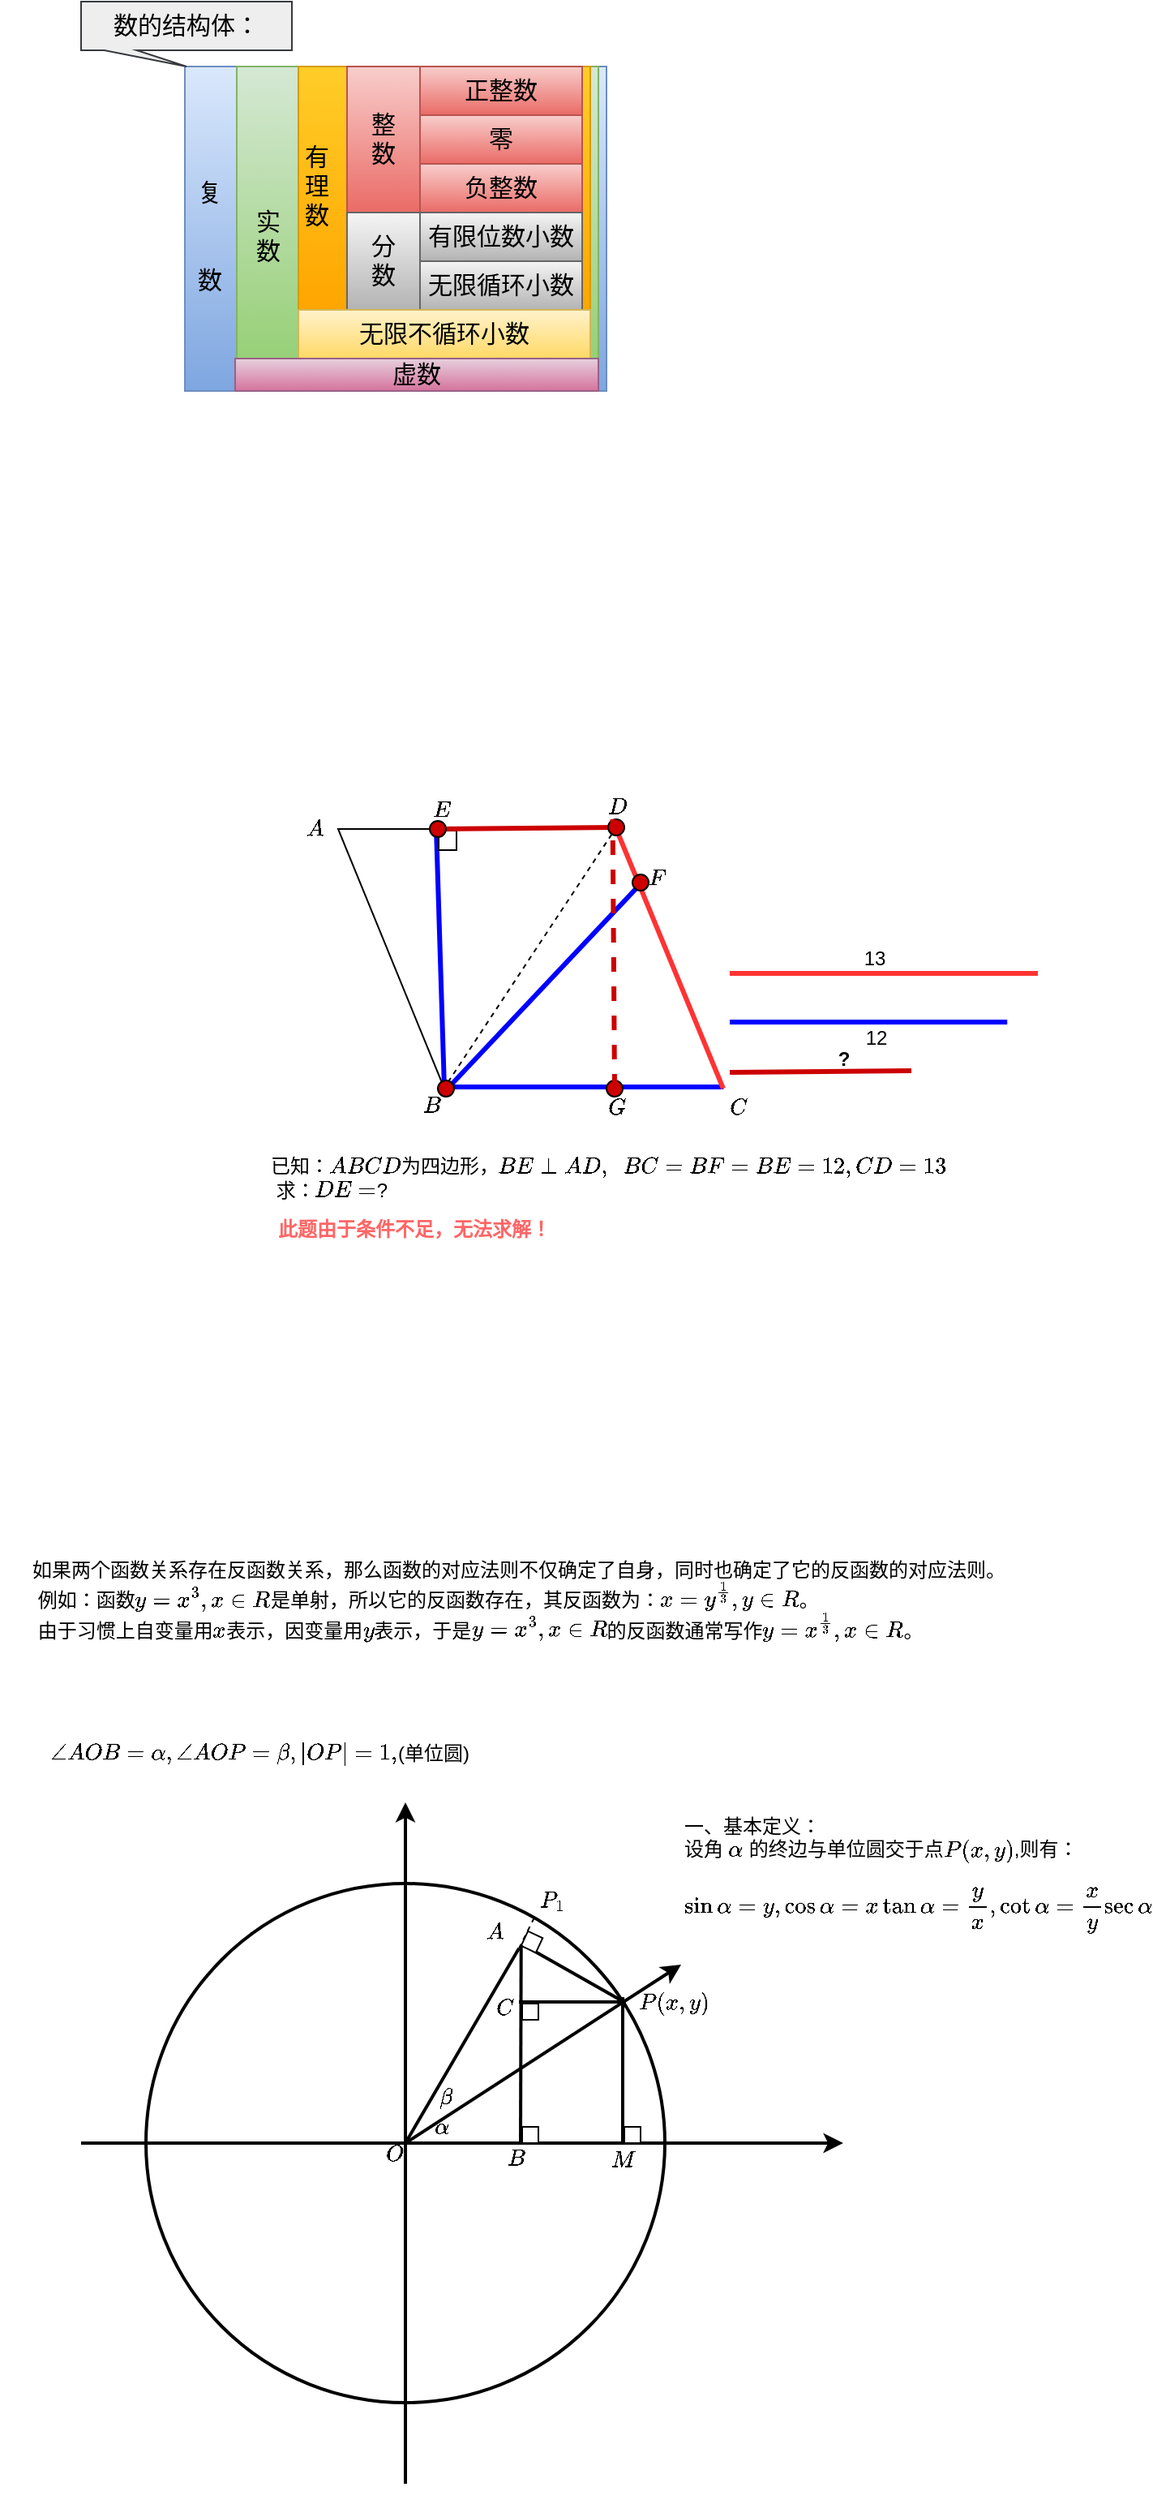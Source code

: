 <mxfile version="15.7.3" type="github">
  <diagram id="D1NhMnVbxvzPtjnGz45q" name="第 1 页">
    <mxGraphModel dx="661" dy="1906" grid="1" gridSize="10" guides="1" tooltips="1" connect="1" arrows="1" fold="1" page="1" pageScale="1" pageWidth="827" pageHeight="1169" math="1" shadow="0">
      <root>
        <mxCell id="0" />
        <mxCell id="1" parent="0" />
        <mxCell id="arEP-9Fb-EKLccg9OAlE-1" value="" style="ellipse;whiteSpace=wrap;html=1;aspect=fixed;fillColor=none;strokeWidth=2;" parent="1" vertex="1">
          <mxGeometry x="120" y="80" width="320" height="320" as="geometry" />
        </mxCell>
        <mxCell id="arEP-9Fb-EKLccg9OAlE-2" value="" style="endArrow=classic;html=1;rounded=0;strokeWidth=2;" parent="1" edge="1">
          <mxGeometry width="50" height="50" relative="1" as="geometry">
            <mxPoint x="80" y="240" as="sourcePoint" />
            <mxPoint x="550" y="240" as="targetPoint" />
          </mxGeometry>
        </mxCell>
        <mxCell id="arEP-9Fb-EKLccg9OAlE-4" value="" style="endArrow=classic;html=1;rounded=0;strokeWidth=2;" parent="1" edge="1">
          <mxGeometry width="50" height="50" relative="1" as="geometry">
            <mxPoint x="280" y="240" as="sourcePoint" />
            <mxPoint x="450" y="130" as="targetPoint" />
          </mxGeometry>
        </mxCell>
        <mxCell id="arEP-9Fb-EKLccg9OAlE-5" value="$$\alpha$$" style="text;html=1;align=center;verticalAlign=middle;resizable=0;points=[];autosize=1;strokeColor=none;fillColor=none;" parent="1" vertex="1">
          <mxGeometry x="267" y="220" width="70" height="20" as="geometry" />
        </mxCell>
        <mxCell id="arEP-9Fb-EKLccg9OAlE-7" value="$$P(x,y)$$" style="text;html=1;align=center;verticalAlign=middle;resizable=0;points=[];autosize=1;strokeColor=none;fillColor=none;" parent="1" vertex="1">
          <mxGeometry x="410" y="144" width="70" height="20" as="geometry" />
        </mxCell>
        <mxCell id="arEP-9Fb-EKLccg9OAlE-8" value="" style="endArrow=none;html=1;strokeWidth=2;rounded=0;" parent="1" edge="1">
          <mxGeometry width="50" height="50" relative="1" as="geometry">
            <mxPoint x="414" y="240" as="sourcePoint" />
            <mxPoint x="414" y="150" as="targetPoint" />
          </mxGeometry>
        </mxCell>
        <mxCell id="arEP-9Fb-EKLccg9OAlE-10" value="一、基本定义：&lt;br&gt;设角 \(\alpha\) 的终边与单位圆交于点`P(x,y)`,则有：&lt;br&gt;$$\sin\alpha = y , \cos\alpha = x \\&lt;br&gt;\tan\alpha = \frac{y}{x} , \cot\alpha = \frac{x}{y} \\&lt;br&gt;\sec\alpha=\frac{1}{x} , \csc\alpha=\frac{1}{y}$$" style="text;html=1;align=left;verticalAlign=middle;resizable=0;points=[];autosize=1;strokeColor=none;fillColor=none;" parent="1" vertex="1">
          <mxGeometry x="450" y="40" width="290" height="80" as="geometry" />
        </mxCell>
        <mxCell id="arEP-9Fb-EKLccg9OAlE-11" value="" style="endArrow=none;html=1;rounded=0;dashed=1;entryX=0.25;entryY=1;entryDx=0;entryDy=0;entryPerimeter=0;" parent="1" target="arEP-9Fb-EKLccg9OAlE-14" edge="1">
          <mxGeometry width="50" height="50" relative="1" as="geometry">
            <mxPoint x="350" y="120" as="sourcePoint" />
            <mxPoint x="360" y="100" as="targetPoint" />
          </mxGeometry>
        </mxCell>
        <mxCell id="arEP-9Fb-EKLccg9OAlE-12" value="" style="endArrow=none;html=1;rounded=0;strokeWidth=2;" parent="1" edge="1">
          <mxGeometry width="50" height="50" relative="1" as="geometry">
            <mxPoint x="280" y="240" as="sourcePoint" />
            <mxPoint x="350" y="120" as="targetPoint" />
          </mxGeometry>
        </mxCell>
        <mxCell id="arEP-9Fb-EKLccg9OAlE-13" value="`A`" style="text;html=1;align=center;verticalAlign=middle;resizable=0;points=[];autosize=1;strokeColor=none;fillColor=none;" parent="1" vertex="1">
          <mxGeometry x="320" y="100" width="30" height="20" as="geometry" />
        </mxCell>
        <mxCell id="arEP-9Fb-EKLccg9OAlE-14" value="`P_1`" style="text;html=1;align=center;verticalAlign=middle;resizable=0;points=[];autosize=1;strokeColor=none;fillColor=none;" parent="1" vertex="1">
          <mxGeometry x="350" y="80" width="40" height="20" as="geometry" />
        </mxCell>
        <mxCell id="arEP-9Fb-EKLccg9OAlE-15" value="" style="endArrow=none;html=1;rounded=0;startArrow=none;strokeWidth=2;" parent="1" edge="1">
          <mxGeometry width="50" height="50" relative="1" as="geometry">
            <mxPoint x="353" y="118" as="sourcePoint" />
            <mxPoint x="413" y="152" as="targetPoint" />
          </mxGeometry>
        </mxCell>
        <mxCell id="arEP-9Fb-EKLccg9OAlE-16" value="" style="rounded=0;whiteSpace=wrap;html=1;align=left;rotation=25;" parent="1" vertex="1">
          <mxGeometry x="353" y="111" width="10" height="10" as="geometry" />
        </mxCell>
        <mxCell id="arEP-9Fb-EKLccg9OAlE-17" value="" style="endArrow=none;html=1;rounded=0;exitX=1.067;exitY=0.9;exitDx=0;exitDy=0;exitPerimeter=0;entryX=0.069;entryY=1.125;entryDx=0;entryDy=0;entryPerimeter=0;" parent="1" source="arEP-9Fb-EKLccg9OAlE-13" target="arEP-9Fb-EKLccg9OAlE-16" edge="1">
          <mxGeometry width="50" height="50" relative="1" as="geometry">
            <mxPoint x="352.01" y="118" as="sourcePoint" />
            <mxPoint x="410.01" y="150" as="targetPoint" />
          </mxGeometry>
        </mxCell>
        <mxCell id="arEP-9Fb-EKLccg9OAlE-18" value="" style="rounded=0;whiteSpace=wrap;html=1;align=left;" parent="1" vertex="1">
          <mxGeometry x="415" y="230" width="10" height="10" as="geometry" />
        </mxCell>
        <mxCell id="arEP-9Fb-EKLccg9OAlE-20" value="" style="endArrow=none;html=1;rounded=0;entryX=0;entryY=1;entryDx=0;entryDy=0;strokeWidth=2;" parent="1" target="arEP-9Fb-EKLccg9OAlE-16" edge="1">
          <mxGeometry width="50" height="50" relative="1" as="geometry">
            <mxPoint x="351" y="240" as="sourcePoint" />
            <mxPoint x="480" y="420" as="targetPoint" />
          </mxGeometry>
        </mxCell>
        <mxCell id="arEP-9Fb-EKLccg9OAlE-21" value="" style="rounded=0;whiteSpace=wrap;html=1;align=left;" parent="1" vertex="1">
          <mxGeometry x="352" y="230" width="10" height="10" as="geometry" />
        </mxCell>
        <mxCell id="arEP-9Fb-EKLccg9OAlE-23" value="" style="endArrow=none;html=1;rounded=0;strokeWidth=2;" parent="1" edge="1">
          <mxGeometry width="50" height="50" relative="1" as="geometry">
            <mxPoint x="350" y="153" as="sourcePoint" />
            <mxPoint x="416" y="153" as="targetPoint" />
          </mxGeometry>
        </mxCell>
        <mxCell id="arEP-9Fb-EKLccg9OAlE-24" value="" style="rounded=0;whiteSpace=wrap;html=1;align=left;" parent="1" vertex="1">
          <mxGeometry x="352" y="154" width="10" height="10" as="geometry" />
        </mxCell>
        <mxCell id="arEP-9Fb-EKLccg9OAlE-25" value="`B`" style="text;html=1;align=center;verticalAlign=middle;resizable=0;points=[];autosize=1;strokeColor=none;fillColor=none;" parent="1" vertex="1">
          <mxGeometry x="333" y="239" width="30" height="20" as="geometry" />
        </mxCell>
        <mxCell id="arEP-9Fb-EKLccg9OAlE-26" value="`M`" style="text;html=1;align=center;verticalAlign=middle;resizable=0;points=[];autosize=1;strokeColor=none;fillColor=none;" parent="1" vertex="1">
          <mxGeometry x="399" y="240" width="30" height="20" as="geometry" />
        </mxCell>
        <mxCell id="arEP-9Fb-EKLccg9OAlE-27" value="`C`" style="text;html=1;align=center;verticalAlign=middle;resizable=0;points=[];autosize=1;strokeColor=none;fillColor=none;" parent="1" vertex="1">
          <mxGeometry x="326" y="147" width="30" height="20" as="geometry" />
        </mxCell>
        <mxCell id="arEP-9Fb-EKLccg9OAlE-28" value="`O`" style="text;html=1;align=center;verticalAlign=middle;resizable=0;points=[];autosize=1;strokeColor=none;fillColor=none;" parent="1" vertex="1">
          <mxGeometry x="258" y="237" width="30" height="20" as="geometry" />
        </mxCell>
        <mxCell id="arEP-9Fb-EKLccg9OAlE-30" value="`\beta`" style="text;html=1;align=center;verticalAlign=middle;resizable=0;points=[];autosize=1;strokeColor=none;fillColor=none;" parent="1" vertex="1">
          <mxGeometry x="280" y="202" width="50" height="20" as="geometry" />
        </mxCell>
        <mxCell id="arEP-9Fb-EKLccg9OAlE-32" value="`\angleAOB = \alpha ,\angleAOP=\beta, |OP|=1,`(单位圆)" style="text;html=1;align=center;verticalAlign=middle;resizable=0;points=[];autosize=1;strokeColor=none;fillColor=none;" parent="1" vertex="1">
          <mxGeometry x="30" y="-10" width="320" height="20" as="geometry" />
        </mxCell>
        <mxCell id="arEP-9Fb-EKLccg9OAlE-33" value="" style="endArrow=classic;html=1;rounded=0;strokeWidth=2;" parent="1" edge="1">
          <mxGeometry width="50" height="50" relative="1" as="geometry">
            <mxPoint x="280" y="450" as="sourcePoint" />
            <mxPoint x="280" y="30" as="targetPoint" />
          </mxGeometry>
        </mxCell>
        <mxCell id="arEP-9Fb-EKLccg9OAlE-34" value="如果两个函数关系存在反函数关系，那么函数的对应法则不仅确定了自身，同时也确定了它的反函数的对应法则。&lt;br&gt;&lt;span style=&quot;white-space: pre&quot;&gt; &lt;/span&gt;例如：函数`y=x^3,x\inR`是单射，所以它的反函数存在，其反函数为：`x=y^\frac{1}{3},y\inR`。&lt;br&gt;&lt;span style=&quot;white-space: pre&quot;&gt; &lt;/span&gt;由于习惯上自变量用`x`表示，因变量用`y`表示，于是`y=x^3,x\inR`的反函数通常写作`y=x^\frac{1}{3},x\inR`。" style="text;html=1;align=left;verticalAlign=middle;resizable=0;points=[];autosize=1;strokeColor=none;fillColor=none;" parent="1" vertex="1">
          <mxGeometry x="48" y="-120" width="620" height="50" as="geometry" />
        </mxCell>
        <mxCell id="OvjoM19Wtx1JefM6DFq4-18" value="" style="group" vertex="1" connectable="0" parent="1">
          <mxGeometry x="80" y="-1080" width="324" height="240" as="geometry" />
        </mxCell>
        <mxCell id="OvjoM19Wtx1JefM6DFq4-19" value="" style="rounded=0;whiteSpace=wrap;html=1;sketch=0;hachureGap=4;pointerEvents=0;fontFamily=Architects Daughter;fontSource=https%3A%2F%2Ffonts.googleapis.com%2Fcss%3Ffamily%3DArchitects%2BDaughter;fontSize=15;fillColor=#dae8fc;gradientColor=#7ea6e0;strokeColor=#6c8ebf;" vertex="1" parent="OvjoM19Wtx1JefM6DFq4-18">
          <mxGeometry x="64" y="40" width="260" height="200" as="geometry" />
        </mxCell>
        <mxCell id="OvjoM19Wtx1JefM6DFq4-20" value="" style="rounded=0;whiteSpace=wrap;html=1;sketch=0;hachureGap=4;pointerEvents=0;fontFamily=Architects Daughter;fontSource=https%3A%2F%2Ffonts.googleapis.com%2Fcss%3Ffamily%3DArchitects%2BDaughter;fontSize=15;fillColor=#d5e8d4;gradientColor=#97d077;strokeColor=#82b366;" vertex="1" parent="OvjoM19Wtx1JefM6DFq4-18">
          <mxGeometry x="96" y="40" width="223" height="180" as="geometry" />
        </mxCell>
        <mxCell id="OvjoM19Wtx1JefM6DFq4-21" value="" style="rounded=0;whiteSpace=wrap;html=1;sketch=0;hachureGap=4;pointerEvents=0;fontFamily=Architects Daughter;fontSource=https%3A%2F%2Ffonts.googleapis.com%2Fcss%3Ffamily%3DArchitects%2BDaughter;fontSize=15;fillColor=#ffcd28;gradientColor=#ffa500;strokeColor=#d79b00;" vertex="1" parent="OvjoM19Wtx1JefM6DFq4-18">
          <mxGeometry x="134" y="40" width="180" height="150" as="geometry" />
        </mxCell>
        <mxCell id="OvjoM19Wtx1JefM6DFq4-22" value="&lt;span&gt;正整数&lt;/span&gt;" style="rounded=0;whiteSpace=wrap;html=1;sketch=0;hachureGap=4;pointerEvents=0;fontFamily=Architects Daughter;fontSource=https%3A%2F%2Ffonts.googleapis.com%2Fcss%3Ffamily%3DArchitects%2BDaughter;fontSize=15;fillColor=#f8cecc;gradientColor=#ea6b66;strokeColor=#b85450;" vertex="1" parent="OvjoM19Wtx1JefM6DFq4-18">
          <mxGeometry x="209" y="40" width="100" height="30" as="geometry" />
        </mxCell>
        <mxCell id="OvjoM19Wtx1JefM6DFq4-23" value="&lt;span&gt;零&lt;/span&gt;" style="rounded=0;whiteSpace=wrap;html=1;sketch=0;hachureGap=4;pointerEvents=0;fontFamily=Architects Daughter;fontSource=https%3A%2F%2Ffonts.googleapis.com%2Fcss%3Ffamily%3DArchitects%2BDaughter;fontSize=15;fillColor=#f8cecc;gradientColor=#ea6b66;strokeColor=#b85450;" vertex="1" parent="OvjoM19Wtx1JefM6DFq4-18">
          <mxGeometry x="209" y="70" width="100" height="30" as="geometry" />
        </mxCell>
        <mxCell id="OvjoM19Wtx1JefM6DFq4-24" value="&lt;span&gt;负整数&lt;/span&gt;" style="rounded=0;whiteSpace=wrap;html=1;sketch=0;hachureGap=4;pointerEvents=0;fontFamily=Architects Daughter;fontSource=https%3A%2F%2Ffonts.googleapis.com%2Fcss%3Ffamily%3DArchitects%2BDaughter;fontSize=15;fillColor=#f8cecc;gradientColor=#ea6b66;strokeColor=#b85450;" vertex="1" parent="OvjoM19Wtx1JefM6DFq4-18">
          <mxGeometry x="209" y="100" width="100" height="30" as="geometry" />
        </mxCell>
        <mxCell id="OvjoM19Wtx1JefM6DFq4-25" value="整&lt;br&gt;数" style="rounded=0;whiteSpace=wrap;html=1;sketch=0;hachureGap=4;pointerEvents=0;fontFamily=Architects Daughter;fontSource=https%3A%2F%2Ffonts.googleapis.com%2Fcss%3Ffamily%3DArchitects%2BDaughter;fontSize=15;fillColor=#f8cecc;gradientColor=#ea6b66;strokeColor=#b85450;" vertex="1" parent="OvjoM19Wtx1JefM6DFq4-18">
          <mxGeometry x="164" y="40" width="45" height="90" as="geometry" />
        </mxCell>
        <mxCell id="OvjoM19Wtx1JefM6DFq4-26" value="&lt;span&gt;有限位数小数&lt;/span&gt;" style="rounded=0;whiteSpace=wrap;html=1;sketch=0;hachureGap=4;pointerEvents=0;fontFamily=Architects Daughter;fontSource=https%3A%2F%2Ffonts.googleapis.com%2Fcss%3Ffamily%3DArchitects%2BDaughter;fontSize=15;fillColor=#f5f5f5;gradientColor=#b3b3b3;strokeColor=#666666;" vertex="1" parent="OvjoM19Wtx1JefM6DFq4-18">
          <mxGeometry x="209" y="130" width="100" height="30" as="geometry" />
        </mxCell>
        <mxCell id="OvjoM19Wtx1JefM6DFq4-27" value="&lt;span&gt;无限循环小数&lt;/span&gt;" style="rounded=0;whiteSpace=wrap;html=1;sketch=0;hachureGap=4;pointerEvents=0;fontFamily=Architects Daughter;fontSource=https%3A%2F%2Ffonts.googleapis.com%2Fcss%3Ffamily%3DArchitects%2BDaughter;fontSize=15;fillColor=#f5f5f5;gradientColor=#b3b3b3;strokeColor=#666666;" vertex="1" parent="OvjoM19Wtx1JefM6DFq4-18">
          <mxGeometry x="209" y="160" width="100" height="30" as="geometry" />
        </mxCell>
        <mxCell id="OvjoM19Wtx1JefM6DFq4-28" value="分&lt;br&gt;数" style="rounded=0;whiteSpace=wrap;html=1;sketch=0;hachureGap=4;pointerEvents=0;fontFamily=Architects Daughter;fontSource=https%3A%2F%2Ffonts.googleapis.com%2Fcss%3Ffamily%3DArchitects%2BDaughter;fontSize=15;fillColor=#f5f5f5;gradientColor=#b3b3b3;strokeColor=#666666;" vertex="1" parent="OvjoM19Wtx1JefM6DFq4-18">
          <mxGeometry x="164" y="130" width="45" height="60" as="geometry" />
        </mxCell>
        <mxCell id="OvjoM19Wtx1JefM6DFq4-29" value="无限不循环小数" style="rounded=0;whiteSpace=wrap;html=1;sketch=0;hachureGap=4;pointerEvents=0;fontFamily=Architects Daughter;fontSource=https%3A%2F%2Ffonts.googleapis.com%2Fcss%3Ffamily%3DArchitects%2BDaughter;fontSize=15;fillColor=#fff2cc;gradientColor=#ffd966;strokeColor=#d6b656;" vertex="1" parent="OvjoM19Wtx1JefM6DFq4-18">
          <mxGeometry x="134" y="190" width="180" height="30" as="geometry" />
        </mxCell>
        <mxCell id="OvjoM19Wtx1JefM6DFq4-30" value="&lt;span&gt;有&lt;/span&gt;&lt;br&gt;&lt;span&gt;理&lt;/span&gt;&lt;br&gt;&lt;span&gt;数&lt;/span&gt;" style="text;html=1;align=center;verticalAlign=middle;resizable=0;points=[];autosize=1;strokeColor=none;fillColor=none;sketch=0;hachureGap=4;pointerEvents=0;fontFamily=Architects Daughter;fontSource=https%3A%2F%2Ffonts.googleapis.com%2Fcss%3Ffamily%3DArchitects%2BDaughter;fontSize=15;" vertex="1" parent="OvjoM19Wtx1JefM6DFq4-18">
          <mxGeometry x="130" y="84" width="30" height="60" as="geometry" />
        </mxCell>
        <mxCell id="OvjoM19Wtx1JefM6DFq4-31" value="实&lt;br&gt;数" style="text;html=1;align=center;verticalAlign=middle;resizable=0;points=[];autosize=1;strokeColor=none;fillColor=none;sketch=0;hachureGap=4;pointerEvents=0;fontFamily=Architects Daughter;fontSource=https%3A%2F%2Ffonts.googleapis.com%2Fcss%3Ffamily%3DArchitects%2BDaughter;fontSize=15;" vertex="1" parent="OvjoM19Wtx1JefM6DFq4-18">
          <mxGeometry x="100" y="125" width="30" height="40" as="geometry" />
        </mxCell>
        <mxCell id="OvjoM19Wtx1JefM6DFq4-32" value="虚数" style="rounded=0;whiteSpace=wrap;html=1;sketch=0;hachureGap=4;pointerEvents=0;fontFamily=Architects Daughter;fontSource=https%3A%2F%2Ffonts.googleapis.com%2Fcss%3Ffamily%3DArchitects%2BDaughter;fontSize=15;fillColor=#e6d0de;gradientColor=#d5739d;strokeColor=#996185;" vertex="1" parent="OvjoM19Wtx1JefM6DFq4-18">
          <mxGeometry x="95" y="220" width="224" height="20" as="geometry" />
        </mxCell>
        <mxCell id="OvjoM19Wtx1JefM6DFq4-33" value="复&lt;br&gt;&lt;br&gt;&lt;br&gt;数" style="text;html=1;align=center;verticalAlign=middle;resizable=0;points=[];autosize=1;strokeColor=none;fillColor=none;sketch=0;hachureGap=4;pointerEvents=0;fontFamily=Architects Daughter;fontSource=https%3A%2F%2Ffonts.googleapis.com%2Fcss%3Ffamily%3DArchitects%2BDaughter;fontSize=15;" vertex="1" parent="OvjoM19Wtx1JefM6DFq4-18">
          <mxGeometry x="64" y="105" width="30" height="80" as="geometry" />
        </mxCell>
        <mxCell id="OvjoM19Wtx1JefM6DFq4-34" value="数的结构体：" style="shape=callout;whiteSpace=wrap;html=1;perimeter=calloutPerimeter;sketch=0;hachureGap=4;pointerEvents=0;fontFamily=Architects Daughter;fontSource=https%3A%2F%2Ffonts.googleapis.com%2Fcss%3Ffamily%3DArchitects%2BDaughter;fontSize=15;base=20;position2=0.5;size=10;position=0.11;fillColor=#eeeeee;strokeColor=#36393d;" vertex="1" parent="OvjoM19Wtx1JefM6DFq4-18">
          <mxGeometry width="130" height="40" as="geometry" />
        </mxCell>
        <mxCell id="OvjoM19Wtx1JefM6DFq4-35" value="" style="shape=parallelogram;perimeter=parallelogramPerimeter;whiteSpace=wrap;html=1;fixedSize=1;flipH=1;size=65.5;" vertex="1" parent="1">
          <mxGeometry x="238.5" y="-570" width="237" height="160" as="geometry" />
        </mxCell>
        <mxCell id="OvjoM19Wtx1JefM6DFq4-36" value="" style="endArrow=none;html=1;rounded=0;entryX=0.846;entryY=-0.006;entryDx=0;entryDy=0;entryPerimeter=0;strokeColor=#0000FF;strokeWidth=3;" edge="1" parent="1">
          <mxGeometry width="50" height="50" relative="1" as="geometry">
            <mxPoint x="304" y="-410" as="sourcePoint" />
            <mxPoint x="298.998" y="-570.96" as="targetPoint" />
          </mxGeometry>
        </mxCell>
        <mxCell id="OvjoM19Wtx1JefM6DFq4-37" value="" style="endArrow=none;html=1;rounded=0;entryX=1;entryY=0;entryDx=0;entryDy=0;strokeColor=#0000FF;strokeWidth=3;" edge="1" parent="1" target="OvjoM19Wtx1JefM6DFq4-35">
          <mxGeometry width="50" height="50" relative="1" as="geometry">
            <mxPoint x="306" y="-410" as="sourcePoint" />
            <mxPoint x="300" y="-570" as="targetPoint" />
          </mxGeometry>
        </mxCell>
        <mxCell id="OvjoM19Wtx1JefM6DFq4-38" value="`A`" style="text;html=1;align=center;verticalAlign=middle;resizable=0;points=[];autosize=1;strokeColor=none;fillColor=none;" vertex="1" parent="1">
          <mxGeometry x="208.5" y="-580" width="30" height="20" as="geometry" />
        </mxCell>
        <mxCell id="OvjoM19Wtx1JefM6DFq4-39" value="`B`" style="text;html=1;align=center;verticalAlign=middle;resizable=0;points=[];autosize=1;strokeColor=none;fillColor=none;" vertex="1" parent="1">
          <mxGeometry x="280.5" y="-410" width="30" height="20" as="geometry" />
        </mxCell>
        <mxCell id="OvjoM19Wtx1JefM6DFq4-40" value="`C`" style="text;html=1;align=center;verticalAlign=middle;resizable=0;points=[];autosize=1;strokeColor=none;fillColor=none;" vertex="1" parent="1">
          <mxGeometry x="470" y="-408" width="30" height="20" as="geometry" />
        </mxCell>
        <mxCell id="OvjoM19Wtx1JefM6DFq4-41" value="`E`" style="text;html=1;align=center;verticalAlign=middle;resizable=0;points=[];autosize=1;strokeColor=none;fillColor=none;" vertex="1" parent="1">
          <mxGeometry x="287" y="-592" width="30" height="20" as="geometry" />
        </mxCell>
        <mxCell id="OvjoM19Wtx1JefM6DFq4-42" value="`D`" style="text;html=1;align=center;verticalAlign=middle;resizable=0;points=[];autosize=1;strokeColor=none;fillColor=none;" vertex="1" parent="1">
          <mxGeometry x="395" y="-594" width="30" height="20" as="geometry" />
        </mxCell>
        <mxCell id="OvjoM19Wtx1JefM6DFq4-43" value="`F`" style="text;html=1;align=center;verticalAlign=middle;resizable=0;points=[];autosize=1;strokeColor=none;fillColor=none;" vertex="1" parent="1">
          <mxGeometry x="420" y="-550" width="30" height="20" as="geometry" />
        </mxCell>
        <mxCell id="OvjoM19Wtx1JefM6DFq4-44" value="已知：`ABCD`为四边形，`BE\bot AD,&amp;nbsp;&amp;nbsp;&lt;br&gt;BC=BF=BE=12 , CD=13`&lt;span style=&quot;white-space: pre&quot;&gt;	&lt;/span&gt;&lt;span style=&quot;white-space: pre&quot;&gt;	&lt;/span&gt;&lt;span style=&quot;white-space: pre&quot;&gt;	&lt;/span&gt;&lt;br&gt;&amp;nbsp;求：`DE=`?" style="text;html=1;align=left;verticalAlign=middle;resizable=0;points=[];autosize=1;strokeColor=none;fillColor=none;" vertex="1" parent="1">
          <mxGeometry x="195" y="-380" width="230" height="50" as="geometry" />
        </mxCell>
        <mxCell id="OvjoM19Wtx1JefM6DFq4-45" value="" style="endArrow=none;dashed=1;html=1;rounded=0;entryX=0.289;entryY=-0.012;entryDx=0;entryDy=0;entryPerimeter=0;" edge="1" parent="1">
          <mxGeometry width="50" height="50" relative="1" as="geometry">
            <mxPoint x="303" y="-409" as="sourcePoint" />
            <mxPoint x="410.007" y="-570.92" as="targetPoint" />
          </mxGeometry>
        </mxCell>
        <mxCell id="OvjoM19Wtx1JefM6DFq4-46" value="" style="rounded=0;whiteSpace=wrap;html=1;align=left;" vertex="1" parent="1">
          <mxGeometry x="300.5" y="-569" width="11" height="12" as="geometry" />
        </mxCell>
        <mxCell id="OvjoM19Wtx1JefM6DFq4-47" value="" style="endArrow=none;html=1;rounded=0;strokeColor=#0000FF;exitX=0.703;exitY=1.006;exitDx=0;exitDy=0;exitPerimeter=0;strokeWidth=3;" edge="1" parent="1">
          <mxGeometry width="50" height="50" relative="1" as="geometry">
            <mxPoint x="304.889" y="-411.04" as="sourcePoint" />
            <mxPoint x="476" y="-411" as="targetPoint" />
          </mxGeometry>
        </mxCell>
        <mxCell id="OvjoM19Wtx1JefM6DFq4-48" value="" style="endArrow=none;html=1;rounded=0;strokeColor=#FF3333;strokeWidth=3;" edge="1" parent="1">
          <mxGeometry width="50" height="50" relative="1" as="geometry">
            <mxPoint x="476" y="-410" as="sourcePoint" />
            <mxPoint x="410" y="-570" as="targetPoint" />
          </mxGeometry>
        </mxCell>
        <mxCell id="OvjoM19Wtx1JefM6DFq4-50" value="" style="endArrow=none;html=1;rounded=0;strokeColor=#0000FF;exitX=0.703;exitY=1.006;exitDx=0;exitDy=0;exitPerimeter=0;strokeWidth=3;" edge="1" parent="1">
          <mxGeometry width="50" height="50" relative="1" as="geometry">
            <mxPoint x="479.999" y="-451" as="sourcePoint" />
            <mxPoint x="651.11" y="-450.96" as="targetPoint" />
          </mxGeometry>
        </mxCell>
        <mxCell id="OvjoM19Wtx1JefM6DFq4-51" value="" style="endArrow=none;html=1;rounded=0;strokeColor=#FF3333;strokeWidth=3;" edge="1" parent="1">
          <mxGeometry width="50" height="50" relative="1" as="geometry">
            <mxPoint x="670" y="-481" as="sourcePoint" />
            <mxPoint x="480" y="-481" as="targetPoint" />
          </mxGeometry>
        </mxCell>
        <mxCell id="OvjoM19Wtx1JefM6DFq4-53" value="13" style="text;html=1;align=center;verticalAlign=middle;resizable=0;points=[];autosize=1;strokeColor=none;fillColor=none;" vertex="1" parent="1">
          <mxGeometry x="554" y="-500" width="30" height="20" as="geometry" />
        </mxCell>
        <mxCell id="OvjoM19Wtx1JefM6DFq4-54" value="12" style="text;html=1;align=center;verticalAlign=middle;resizable=0;points=[];autosize=1;strokeColor=none;fillColor=none;" vertex="1" parent="1">
          <mxGeometry x="555" y="-451" width="30" height="20" as="geometry" />
        </mxCell>
        <mxCell id="OvjoM19Wtx1JefM6DFq4-55" value="" style="endArrow=none;html=1;rounded=0;strokeColor=#CC0000;strokeWidth=3;entryX=0.567;entryY=1.2;entryDx=0;entryDy=0;entryPerimeter=0;exitX=0.433;exitY=1.15;exitDx=0;exitDy=0;exitPerimeter=0;" edge="1" parent="1">
          <mxGeometry width="50" height="50" relative="1" as="geometry">
            <mxPoint x="297.99" y="-570" as="sourcePoint" />
            <mxPoint x="410.01" y="-571" as="targetPoint" />
          </mxGeometry>
        </mxCell>
        <mxCell id="OvjoM19Wtx1JefM6DFq4-56" value="" style="endArrow=none;html=1;rounded=0;strokeColor=#CC0000;strokeWidth=3;entryX=0.567;entryY=1.2;entryDx=0;entryDy=0;entryPerimeter=0;exitX=0.433;exitY=1.15;exitDx=0;exitDy=0;exitPerimeter=0;" edge="1" parent="1">
          <mxGeometry width="50" height="50" relative="1" as="geometry">
            <mxPoint x="480" y="-420" as="sourcePoint" />
            <mxPoint x="592.02" y="-421" as="targetPoint" />
          </mxGeometry>
        </mxCell>
        <mxCell id="OvjoM19Wtx1JefM6DFq4-57" value="&lt;b&gt;?&lt;/b&gt;" style="text;html=1;align=center;verticalAlign=middle;resizable=0;points=[];autosize=1;strokeColor=none;fillColor=none;" vertex="1" parent="1">
          <mxGeometry x="540" y="-438" width="20" height="20" as="geometry" />
        </mxCell>
        <mxCell id="OvjoM19Wtx1JefM6DFq4-59" value="" style="endArrow=none;dashed=1;html=1;rounded=0;strokeColor=#CC0000;strokeWidth=3;entryX=0.281;entryY=-0.006;entryDx=0;entryDy=0;entryPerimeter=0;startArrow=none;" edge="1" parent="1" source="OvjoM19Wtx1JefM6DFq4-65" target="OvjoM19Wtx1JefM6DFq4-35">
          <mxGeometry width="50" height="50" relative="1" as="geometry">
            <mxPoint x="409" y="-410" as="sourcePoint" />
            <mxPoint x="490" y="-580" as="targetPoint" />
          </mxGeometry>
        </mxCell>
        <mxCell id="OvjoM19Wtx1JefM6DFq4-60" value="`G`" style="text;html=1;align=center;verticalAlign=middle;resizable=0;points=[];autosize=1;strokeColor=none;fillColor=none;" vertex="1" parent="1">
          <mxGeometry x="395" y="-408" width="30" height="20" as="geometry" />
        </mxCell>
        <mxCell id="OvjoM19Wtx1JefM6DFq4-61" value="" style="ellipse;whiteSpace=wrap;html=1;aspect=fixed;align=left;fillColor=#CC0000;" vertex="1" parent="1">
          <mxGeometry x="295" y="-575" width="10" height="10" as="geometry" />
        </mxCell>
        <mxCell id="OvjoM19Wtx1JefM6DFq4-62" value="" style="ellipse;whiteSpace=wrap;html=1;aspect=fixed;align=left;fillColor=#CC0000;" vertex="1" parent="1">
          <mxGeometry x="404" y="-415" width="10" height="10" as="geometry" />
        </mxCell>
        <mxCell id="OvjoM19Wtx1JefM6DFq4-63" value="" style="ellipse;whiteSpace=wrap;html=1;aspect=fixed;align=left;fillColor=#CC0000;" vertex="1" parent="1">
          <mxGeometry x="420" y="-542" width="10" height="10" as="geometry" />
        </mxCell>
        <mxCell id="OvjoM19Wtx1JefM6DFq4-64" value="" style="ellipse;whiteSpace=wrap;html=1;aspect=fixed;align=left;fillColor=#CC0000;" vertex="1" parent="1">
          <mxGeometry x="300" y="-415" width="10" height="10" as="geometry" />
        </mxCell>
        <mxCell id="OvjoM19Wtx1JefM6DFq4-65" value="" style="ellipse;whiteSpace=wrap;html=1;aspect=fixed;align=left;fillColor=#CC0000;" vertex="1" parent="1">
          <mxGeometry x="405" y="-576" width="10" height="10" as="geometry" />
        </mxCell>
        <mxCell id="OvjoM19Wtx1JefM6DFq4-66" value="" style="endArrow=none;dashed=1;html=1;rounded=0;strokeColor=#CC0000;strokeWidth=3;entryX=0.281;entryY=-0.006;entryDx=0;entryDy=0;entryPerimeter=0;" edge="1" parent="1" target="OvjoM19Wtx1JefM6DFq4-65">
          <mxGeometry width="50" height="50" relative="1" as="geometry">
            <mxPoint x="409" y="-410" as="sourcePoint" />
            <mxPoint x="408.903" y="-570.96" as="targetPoint" />
          </mxGeometry>
        </mxCell>
        <mxCell id="OvjoM19Wtx1JefM6DFq4-68" value="&lt;b&gt;&lt;font color=&quot;#ff6666&quot;&gt;此题由于条件不足，无法求解！&lt;/font&gt;&lt;/b&gt;" style="text;html=1;align=center;verticalAlign=middle;resizable=0;points=[];autosize=1;strokeColor=none;fillColor=none;" vertex="1" parent="1">
          <mxGeometry x="195" y="-333" width="180" height="20" as="geometry" />
        </mxCell>
      </root>
    </mxGraphModel>
  </diagram>
</mxfile>

